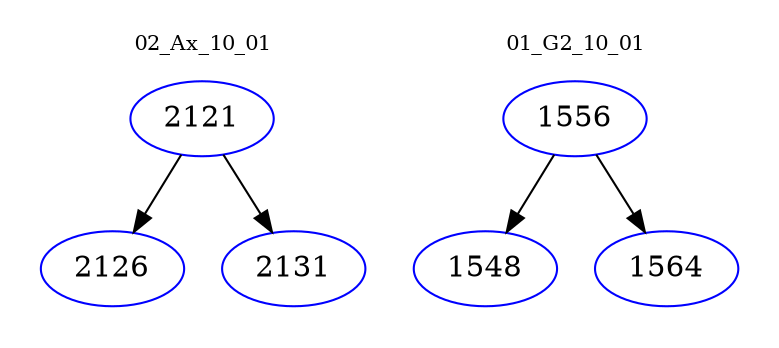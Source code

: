digraph{
subgraph cluster_0 {
color = white
label = "02_Ax_10_01";
fontsize=10;
T0_2121 [label="2121", color="blue"]
T0_2121 -> T0_2126 [color="black"]
T0_2126 [label="2126", color="blue"]
T0_2121 -> T0_2131 [color="black"]
T0_2131 [label="2131", color="blue"]
}
subgraph cluster_1 {
color = white
label = "01_G2_10_01";
fontsize=10;
T1_1556 [label="1556", color="blue"]
T1_1556 -> T1_1548 [color="black"]
T1_1548 [label="1548", color="blue"]
T1_1556 -> T1_1564 [color="black"]
T1_1564 [label="1564", color="blue"]
}
}
